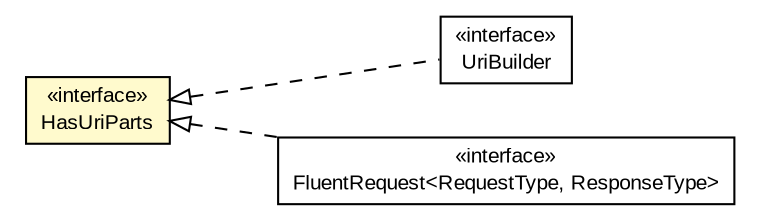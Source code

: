 #!/usr/local/bin/dot
#
# Class diagram 
# Generated by UMLGraph version R5_6-24-gf6e263 (http://www.umlgraph.org/)
#

digraph G {
	edge [fontname="arial",fontsize=10,labelfontname="arial",labelfontsize=10];
	node [fontname="arial",fontsize=10,shape=plaintext];
	nodesep=0.25;
	ranksep=0.5;
	rankdir=LR;
	// org.turbogwt.core.http.client.UriBuilder
	c924 [label=<<table title="org.turbogwt.core.http.client.UriBuilder" border="0" cellborder="1" cellspacing="0" cellpadding="2" port="p" href="./UriBuilder.html">
		<tr><td><table border="0" cellspacing="0" cellpadding="1">
<tr><td align="center" balign="center"> &#171;interface&#187; </td></tr>
<tr><td align="center" balign="center"> UriBuilder </td></tr>
		</table></td></tr>
		</table>>, URL="./UriBuilder.html", fontname="arial", fontcolor="black", fontsize=10.0];
	// org.turbogwt.core.http.client.HasUriParts
	c942 [label=<<table title="org.turbogwt.core.http.client.HasUriParts" border="0" cellborder="1" cellspacing="0" cellpadding="2" port="p" bgcolor="lemonChiffon" href="./HasUriParts.html">
		<tr><td><table border="0" cellspacing="0" cellpadding="1">
<tr><td align="center" balign="center"> &#171;interface&#187; </td></tr>
<tr><td align="center" balign="center"> HasUriParts </td></tr>
		</table></td></tr>
		</table>>, URL="./HasUriParts.html", fontname="arial", fontcolor="black", fontsize=10.0];
	// org.turbogwt.core.http.client.FluentRequest<RequestType, ResponseType>
	c945 [label=<<table title="org.turbogwt.core.http.client.FluentRequest" border="0" cellborder="1" cellspacing="0" cellpadding="2" port="p" href="./FluentRequest.html">
		<tr><td><table border="0" cellspacing="0" cellpadding="1">
<tr><td align="center" balign="center"> &#171;interface&#187; </td></tr>
<tr><td align="center" balign="center"> FluentRequest&lt;RequestType, ResponseType&gt; </td></tr>
		</table></td></tr>
		</table>>, URL="./FluentRequest.html", fontname="arial", fontcolor="black", fontsize=10.0];
	//org.turbogwt.core.http.client.UriBuilder implements org.turbogwt.core.http.client.HasUriParts
	c942:p -> c924:p [dir=back,arrowtail=empty,style=dashed];
	//org.turbogwt.core.http.client.FluentRequest<RequestType, ResponseType> implements org.turbogwt.core.http.client.HasUriParts
	c942:p -> c945:p [dir=back,arrowtail=empty,style=dashed];
}

